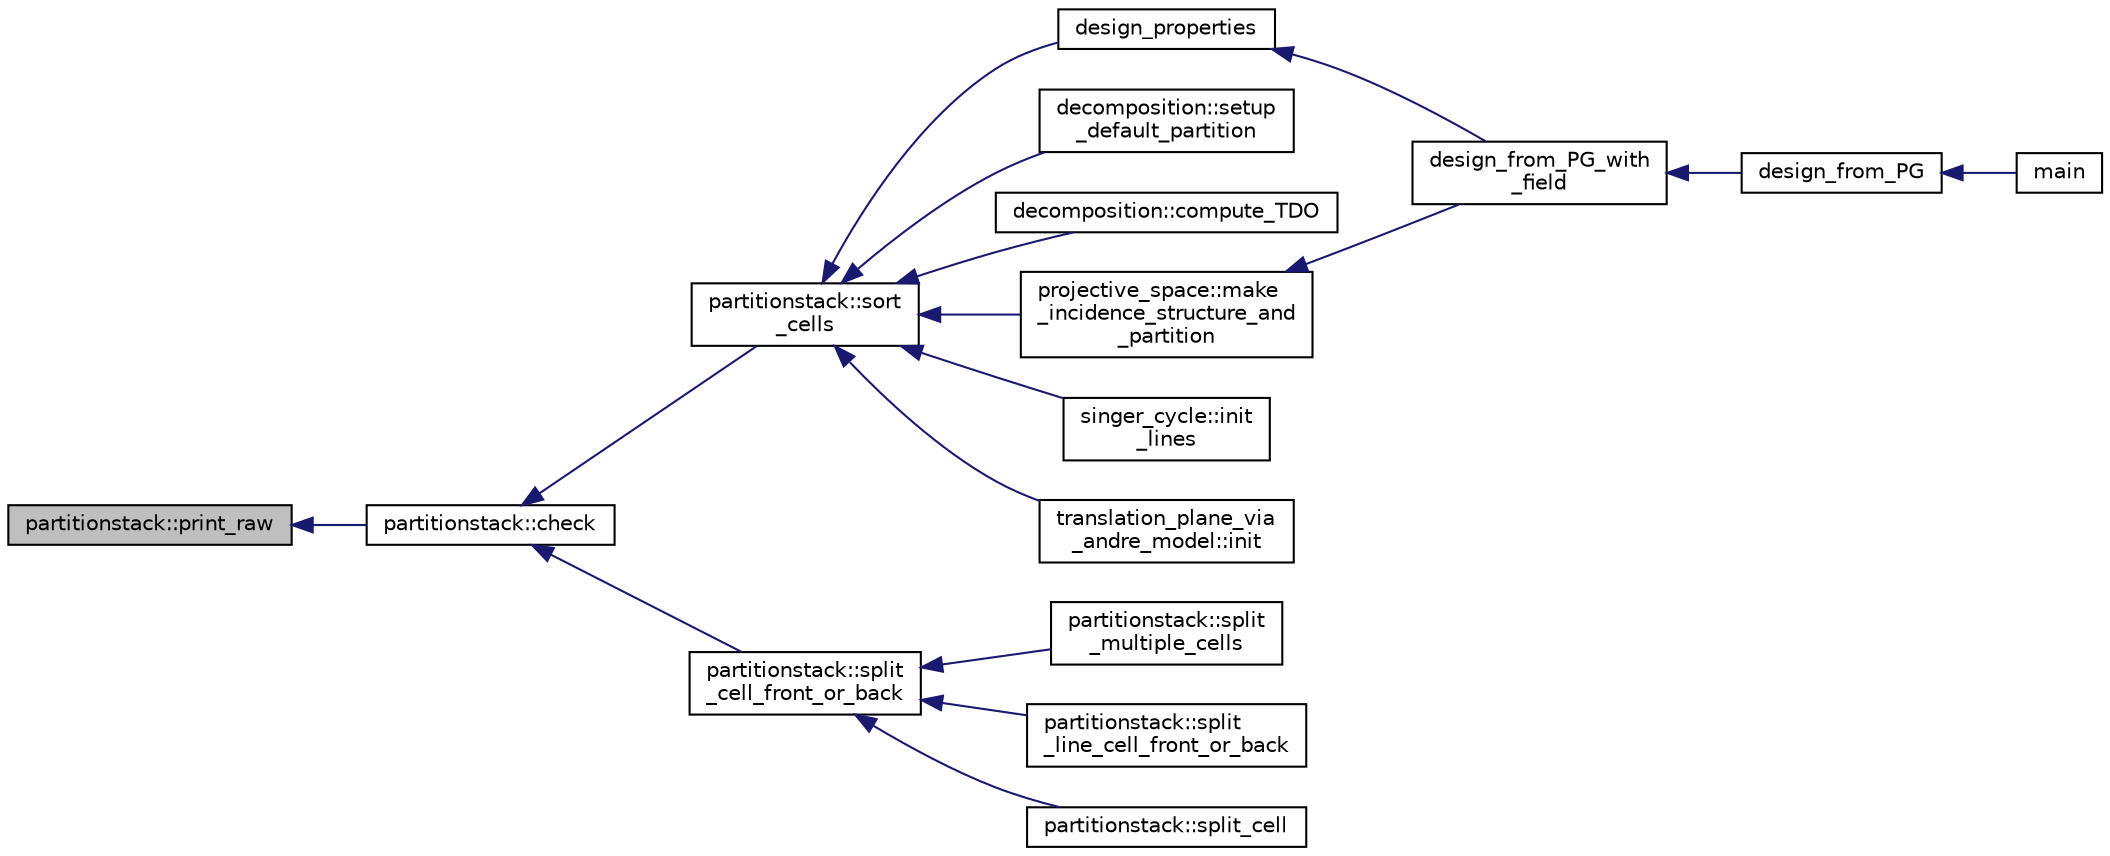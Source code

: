 digraph "partitionstack::print_raw"
{
  edge [fontname="Helvetica",fontsize="10",labelfontname="Helvetica",labelfontsize="10"];
  node [fontname="Helvetica",fontsize="10",shape=record];
  rankdir="LR";
  Node761 [label="partitionstack::print_raw",height=0.2,width=0.4,color="black", fillcolor="grey75", style="filled", fontcolor="black"];
  Node761 -> Node762 [dir="back",color="midnightblue",fontsize="10",style="solid",fontname="Helvetica"];
  Node762 [label="partitionstack::check",height=0.2,width=0.4,color="black", fillcolor="white", style="filled",URL="$d3/d87/classpartitionstack.html#a30ab45463af6dbfc8e46314ff03624ae"];
  Node762 -> Node763 [dir="back",color="midnightblue",fontsize="10",style="solid",fontname="Helvetica"];
  Node763 [label="partitionstack::sort\l_cells",height=0.2,width=0.4,color="black", fillcolor="white", style="filled",URL="$d3/d87/classpartitionstack.html#a6e2783ab6d6b06f37ac21ce529e219b6"];
  Node763 -> Node764 [dir="back",color="midnightblue",fontsize="10",style="solid",fontname="Helvetica"];
  Node764 [label="design_properties",height=0.2,width=0.4,color="black", fillcolor="white", style="filled",URL="$d9/dc2/apps_2combinatorics_2design_8_c.html#a7d7aac893d68b4a25d1ab91b57ae2af1"];
  Node764 -> Node765 [dir="back",color="midnightblue",fontsize="10",style="solid",fontname="Helvetica"];
  Node765 [label="design_from_PG_with\l_field",height=0.2,width=0.4,color="black", fillcolor="white", style="filled",URL="$d9/dc2/apps_2combinatorics_2design_8_c.html#a5d0ddbe05228e631bc5fc469bc9ba6dd"];
  Node765 -> Node766 [dir="back",color="midnightblue",fontsize="10",style="solid",fontname="Helvetica"];
  Node766 [label="design_from_PG",height=0.2,width=0.4,color="black", fillcolor="white", style="filled",URL="$d9/dc2/apps_2combinatorics_2design_8_c.html#aaac4564bcb168115351dacf8aefd1001"];
  Node766 -> Node767 [dir="back",color="midnightblue",fontsize="10",style="solid",fontname="Helvetica"];
  Node767 [label="main",height=0.2,width=0.4,color="black", fillcolor="white", style="filled",URL="$d9/dc2/apps_2combinatorics_2design_8_c.html#a217dbf8b442f20279ea00b898af96f52"];
  Node763 -> Node768 [dir="back",color="midnightblue",fontsize="10",style="solid",fontname="Helvetica"];
  Node768 [label="decomposition::setup\l_default_partition",height=0.2,width=0.4,color="black", fillcolor="white", style="filled",URL="$d3/d2b/classdecomposition.html#a8589476ff85bb44acc19de00ffdf1b7f"];
  Node763 -> Node769 [dir="back",color="midnightblue",fontsize="10",style="solid",fontname="Helvetica"];
  Node769 [label="decomposition::compute_TDO",height=0.2,width=0.4,color="black", fillcolor="white", style="filled",URL="$d3/d2b/classdecomposition.html#acde2ae0342c89d2ba817ecdc98813cbe"];
  Node763 -> Node770 [dir="back",color="midnightblue",fontsize="10",style="solid",fontname="Helvetica"];
  Node770 [label="projective_space::make\l_incidence_structure_and\l_partition",height=0.2,width=0.4,color="black", fillcolor="white", style="filled",URL="$d2/d17/classprojective__space.html#a40b8d8590d6612a33a930e9c75b45774"];
  Node770 -> Node765 [dir="back",color="midnightblue",fontsize="10",style="solid",fontname="Helvetica"];
  Node763 -> Node771 [dir="back",color="midnightblue",fontsize="10",style="solid",fontname="Helvetica"];
  Node771 [label="singer_cycle::init\l_lines",height=0.2,width=0.4,color="black", fillcolor="white", style="filled",URL="$d8/d13/classsinger__cycle.html#a817cbf613596d5db2cf5e926db8fa328"];
  Node763 -> Node772 [dir="back",color="midnightblue",fontsize="10",style="solid",fontname="Helvetica"];
  Node772 [label="translation_plane_via\l_andre_model::init",height=0.2,width=0.4,color="black", fillcolor="white", style="filled",URL="$d1/dcc/classtranslation__plane__via__andre__model.html#adb424599de168ade331979a9218ee07b"];
  Node762 -> Node773 [dir="back",color="midnightblue",fontsize="10",style="solid",fontname="Helvetica"];
  Node773 [label="partitionstack::split\l_cell_front_or_back",height=0.2,width=0.4,color="black", fillcolor="white", style="filled",URL="$d3/d87/classpartitionstack.html#a7f8fd8ee23538d664e0ce22b10b41d33"];
  Node773 -> Node774 [dir="back",color="midnightblue",fontsize="10",style="solid",fontname="Helvetica"];
  Node774 [label="partitionstack::split\l_multiple_cells",height=0.2,width=0.4,color="black", fillcolor="white", style="filled",URL="$d3/d87/classpartitionstack.html#a7d0e8c56b61126fcd12e936d9e6e575e"];
  Node773 -> Node775 [dir="back",color="midnightblue",fontsize="10",style="solid",fontname="Helvetica"];
  Node775 [label="partitionstack::split\l_line_cell_front_or_back",height=0.2,width=0.4,color="black", fillcolor="white", style="filled",URL="$d3/d87/classpartitionstack.html#a64a83c8573dc01d3593ab3f0e21c4255"];
  Node773 -> Node776 [dir="back",color="midnightblue",fontsize="10",style="solid",fontname="Helvetica"];
  Node776 [label="partitionstack::split_cell",height=0.2,width=0.4,color="black", fillcolor="white", style="filled",URL="$d3/d87/classpartitionstack.html#a1b761500b635cd05ca1c02666e288315"];
}

